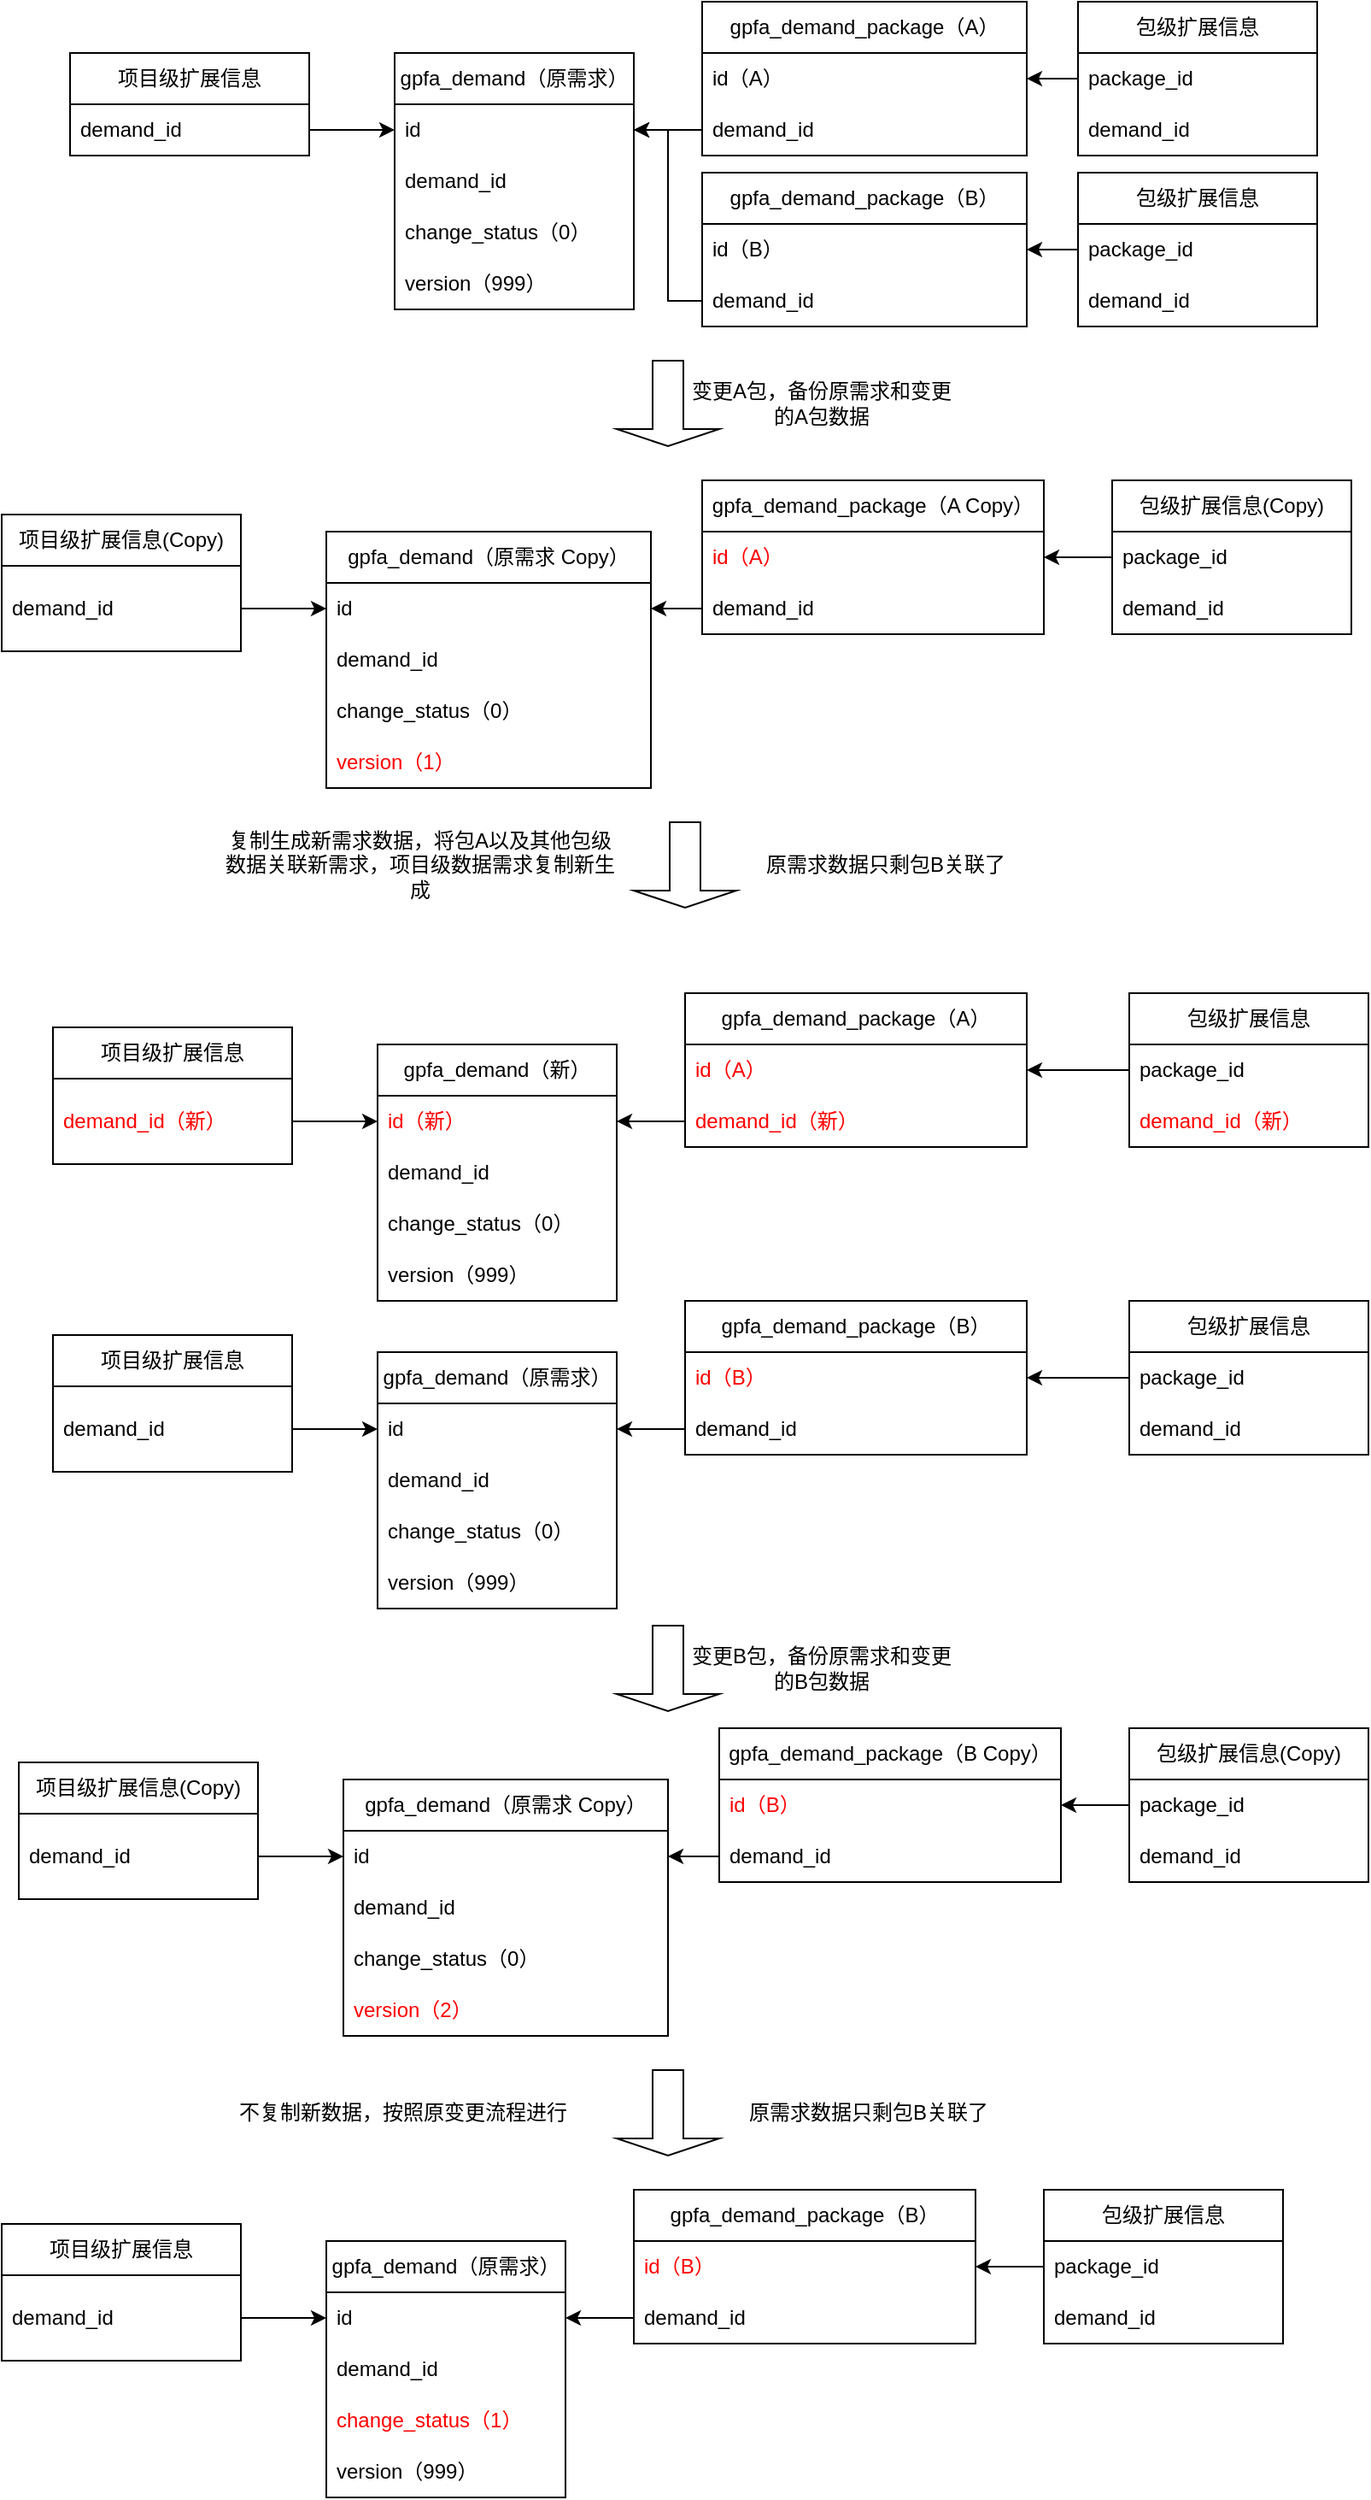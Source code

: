 <mxfile version="24.7.4">
  <diagram name="第 1 页" id="I9Ys1F_-G1VULmeVD_Wq">
    <mxGraphModel dx="1877" dy="529" grid="1" gridSize="10" guides="1" tooltips="1" connect="1" arrows="1" fold="1" page="1" pageScale="1" pageWidth="827" pageHeight="1169" math="0" shadow="0">
      <root>
        <mxCell id="0" />
        <mxCell id="1" parent="0" />
        <mxCell id="A11gRQvkqmPCRC_q29OH-1" value="gpfa_demand（原需求）" style="swimlane;fontStyle=0;childLayout=stackLayout;horizontal=1;startSize=30;horizontalStack=0;resizeParent=1;resizeParentMax=0;resizeLast=0;collapsible=1;marginBottom=0;whiteSpace=wrap;html=1;" parent="1" vertex="1">
          <mxGeometry x="150" y="50" width="140" height="150" as="geometry" />
        </mxCell>
        <mxCell id="A11gRQvkqmPCRC_q29OH-2" value="id" style="text;strokeColor=none;fillColor=none;align=left;verticalAlign=middle;spacingLeft=4;spacingRight=4;overflow=hidden;points=[[0,0.5],[1,0.5]];portConstraint=eastwest;rotatable=0;whiteSpace=wrap;html=1;" parent="A11gRQvkqmPCRC_q29OH-1" vertex="1">
          <mxGeometry y="30" width="140" height="30" as="geometry" />
        </mxCell>
        <mxCell id="A11gRQvkqmPCRC_q29OH-3" value="&lt;div&gt;demand_id&lt;/div&gt;" style="text;strokeColor=none;fillColor=none;align=left;verticalAlign=middle;spacingLeft=4;spacingRight=4;overflow=hidden;points=[[0,0.5],[1,0.5]];portConstraint=eastwest;rotatable=0;whiteSpace=wrap;html=1;" parent="A11gRQvkqmPCRC_q29OH-1" vertex="1">
          <mxGeometry y="60" width="140" height="30" as="geometry" />
        </mxCell>
        <mxCell id="A11gRQvkqmPCRC_q29OH-4" value="change_status（0）" style="text;strokeColor=none;fillColor=none;align=left;verticalAlign=middle;spacingLeft=4;spacingRight=4;overflow=hidden;points=[[0,0.5],[1,0.5]];portConstraint=eastwest;rotatable=0;whiteSpace=wrap;html=1;" parent="A11gRQvkqmPCRC_q29OH-1" vertex="1">
          <mxGeometry y="90" width="140" height="30" as="geometry" />
        </mxCell>
        <mxCell id="A11gRQvkqmPCRC_q29OH-44" value="version（999）" style="text;strokeColor=none;fillColor=none;align=left;verticalAlign=middle;spacingLeft=4;spacingRight=4;overflow=hidden;points=[[0,0.5],[1,0.5]];portConstraint=eastwest;rotatable=0;whiteSpace=wrap;html=1;" parent="A11gRQvkqmPCRC_q29OH-1" vertex="1">
          <mxGeometry y="120" width="140" height="30" as="geometry" />
        </mxCell>
        <mxCell id="A11gRQvkqmPCRC_q29OH-5" value="gpfa_demand_package（A）" style="swimlane;fontStyle=0;childLayout=stackLayout;horizontal=1;startSize=30;horizontalStack=0;resizeParent=1;resizeParentMax=0;resizeLast=0;collapsible=1;marginBottom=0;whiteSpace=wrap;html=1;" parent="1" vertex="1">
          <mxGeometry x="330" y="20" width="190" height="90" as="geometry" />
        </mxCell>
        <mxCell id="A11gRQvkqmPCRC_q29OH-6" value="id（A）" style="text;strokeColor=none;fillColor=none;align=left;verticalAlign=middle;spacingLeft=4;spacingRight=4;overflow=hidden;points=[[0,0.5],[1,0.5]];portConstraint=eastwest;rotatable=0;whiteSpace=wrap;html=1;" parent="A11gRQvkqmPCRC_q29OH-5" vertex="1">
          <mxGeometry y="30" width="190" height="30" as="geometry" />
        </mxCell>
        <mxCell id="A11gRQvkqmPCRC_q29OH-7" value="&lt;div&gt;demand_id&lt;/div&gt;" style="text;strokeColor=none;fillColor=none;align=left;verticalAlign=middle;spacingLeft=4;spacingRight=4;overflow=hidden;points=[[0,0.5],[1,0.5]];portConstraint=eastwest;rotatable=0;whiteSpace=wrap;html=1;" parent="A11gRQvkqmPCRC_q29OH-5" vertex="1">
          <mxGeometry y="60" width="190" height="30" as="geometry" />
        </mxCell>
        <mxCell id="A11gRQvkqmPCRC_q29OH-10" value="包级扩展信息" style="swimlane;fontStyle=0;childLayout=stackLayout;horizontal=1;startSize=30;horizontalStack=0;resizeParent=1;resizeParentMax=0;resizeLast=0;collapsible=1;marginBottom=0;whiteSpace=wrap;html=1;" parent="1" vertex="1">
          <mxGeometry x="550" y="20" width="140" height="90" as="geometry" />
        </mxCell>
        <mxCell id="A11gRQvkqmPCRC_q29OH-11" value="package_id" style="text;strokeColor=none;fillColor=none;align=left;verticalAlign=middle;spacingLeft=4;spacingRight=4;overflow=hidden;points=[[0,0.5],[1,0.5]];portConstraint=eastwest;rotatable=0;whiteSpace=wrap;html=1;" parent="A11gRQvkqmPCRC_q29OH-10" vertex="1">
          <mxGeometry y="30" width="140" height="30" as="geometry" />
        </mxCell>
        <mxCell id="A11gRQvkqmPCRC_q29OH-12" value="&lt;div&gt;demand_id&lt;/div&gt;" style="text;strokeColor=none;fillColor=none;align=left;verticalAlign=middle;spacingLeft=4;spacingRight=4;overflow=hidden;points=[[0,0.5],[1,0.5]];portConstraint=eastwest;rotatable=0;whiteSpace=wrap;html=1;" parent="A11gRQvkqmPCRC_q29OH-10" vertex="1">
          <mxGeometry y="60" width="140" height="30" as="geometry" />
        </mxCell>
        <mxCell id="A11gRQvkqmPCRC_q29OH-13" value="项目级扩展信息" style="swimlane;fontStyle=0;childLayout=stackLayout;horizontal=1;startSize=30;horizontalStack=0;resizeParent=1;resizeParentMax=0;resizeLast=0;collapsible=1;marginBottom=0;whiteSpace=wrap;html=1;" parent="1" vertex="1">
          <mxGeometry x="-40" y="50" width="140" height="60" as="geometry" />
        </mxCell>
        <mxCell id="A11gRQvkqmPCRC_q29OH-15" value="&lt;div&gt;demand_id&lt;/div&gt;" style="text;strokeColor=none;fillColor=none;align=left;verticalAlign=middle;spacingLeft=4;spacingRight=4;overflow=hidden;points=[[0,0.5],[1,0.5]];portConstraint=eastwest;rotatable=0;whiteSpace=wrap;html=1;" parent="A11gRQvkqmPCRC_q29OH-13" vertex="1">
          <mxGeometry y="30" width="140" height="30" as="geometry" />
        </mxCell>
        <mxCell id="A11gRQvkqmPCRC_q29OH-16" style="edgeStyle=orthogonalEdgeStyle;rounded=0;orthogonalLoop=1;jettySize=auto;html=1;" parent="1" source="A11gRQvkqmPCRC_q29OH-15" target="A11gRQvkqmPCRC_q29OH-2" edge="1">
          <mxGeometry relative="1" as="geometry" />
        </mxCell>
        <mxCell id="A11gRQvkqmPCRC_q29OH-18" style="edgeStyle=orthogonalEdgeStyle;rounded=0;orthogonalLoop=1;jettySize=auto;html=1;entryX=1;entryY=0.5;entryDx=0;entryDy=0;" parent="1" source="A11gRQvkqmPCRC_q29OH-7" target="A11gRQvkqmPCRC_q29OH-2" edge="1">
          <mxGeometry relative="1" as="geometry" />
        </mxCell>
        <mxCell id="A11gRQvkqmPCRC_q29OH-19" style="edgeStyle=orthogonalEdgeStyle;rounded=0;orthogonalLoop=1;jettySize=auto;html=1;" parent="1" source="A11gRQvkqmPCRC_q29OH-11" target="A11gRQvkqmPCRC_q29OH-6" edge="1">
          <mxGeometry relative="1" as="geometry" />
        </mxCell>
        <mxCell id="A11gRQvkqmPCRC_q29OH-20" value="gpfa_demand（新）" style="swimlane;fontStyle=0;childLayout=stackLayout;horizontal=1;startSize=30;horizontalStack=0;resizeParent=1;resizeParentMax=0;resizeLast=0;collapsible=1;marginBottom=0;whiteSpace=wrap;html=1;" parent="1" vertex="1">
          <mxGeometry x="140" y="630" width="140" height="150" as="geometry" />
        </mxCell>
        <mxCell id="A11gRQvkqmPCRC_q29OH-21" value="&lt;font color=&quot;#ff0000&quot;&gt;id（新）&lt;/font&gt;" style="text;strokeColor=none;fillColor=none;align=left;verticalAlign=middle;spacingLeft=4;spacingRight=4;overflow=hidden;points=[[0,0.5],[1,0.5]];portConstraint=eastwest;rotatable=0;whiteSpace=wrap;html=1;" parent="A11gRQvkqmPCRC_q29OH-20" vertex="1">
          <mxGeometry y="30" width="140" height="30" as="geometry" />
        </mxCell>
        <mxCell id="A11gRQvkqmPCRC_q29OH-22" value="&lt;div&gt;demand_id&lt;/div&gt;" style="text;strokeColor=none;fillColor=none;align=left;verticalAlign=middle;spacingLeft=4;spacingRight=4;overflow=hidden;points=[[0,0.5],[1,0.5]];portConstraint=eastwest;rotatable=0;whiteSpace=wrap;html=1;" parent="A11gRQvkqmPCRC_q29OH-20" vertex="1">
          <mxGeometry y="60" width="140" height="30" as="geometry" />
        </mxCell>
        <mxCell id="A11gRQvkqmPCRC_q29OH-23" value="change_status（0）" style="text;strokeColor=none;fillColor=none;align=left;verticalAlign=middle;spacingLeft=4;spacingRight=4;overflow=hidden;points=[[0,0.5],[1,0.5]];portConstraint=eastwest;rotatable=0;whiteSpace=wrap;html=1;" parent="A11gRQvkqmPCRC_q29OH-20" vertex="1">
          <mxGeometry y="90" width="140" height="30" as="geometry" />
        </mxCell>
        <mxCell id="A11gRQvkqmPCRC_q29OH-45" value="version（999）" style="text;strokeColor=none;fillColor=none;align=left;verticalAlign=middle;spacingLeft=4;spacingRight=4;overflow=hidden;points=[[0,0.5],[1,0.5]];portConstraint=eastwest;rotatable=0;whiteSpace=wrap;html=1;" parent="A11gRQvkqmPCRC_q29OH-20" vertex="1">
          <mxGeometry y="120" width="140" height="30" as="geometry" />
        </mxCell>
        <mxCell id="A11gRQvkqmPCRC_q29OH-24" value="gpfa_demand_package（A）" style="swimlane;fontStyle=0;childLayout=stackLayout;horizontal=1;startSize=30;horizontalStack=0;resizeParent=1;resizeParentMax=0;resizeLast=0;collapsible=1;marginBottom=0;whiteSpace=wrap;html=1;" parent="1" vertex="1">
          <mxGeometry x="320" y="600" width="200" height="90" as="geometry" />
        </mxCell>
        <mxCell id="A11gRQvkqmPCRC_q29OH-25" value="&lt;font color=&quot;#ff0000&quot;&gt;id（A）&lt;/font&gt;" style="text;strokeColor=none;fillColor=none;align=left;verticalAlign=middle;spacingLeft=4;spacingRight=4;overflow=hidden;points=[[0,0.5],[1,0.5]];portConstraint=eastwest;rotatable=0;whiteSpace=wrap;html=1;" parent="A11gRQvkqmPCRC_q29OH-24" vertex="1">
          <mxGeometry y="30" width="200" height="30" as="geometry" />
        </mxCell>
        <mxCell id="A11gRQvkqmPCRC_q29OH-26" value="&lt;div&gt;&lt;font color=&quot;#ff0000&quot;&gt;demand_id（新）&lt;/font&gt;&lt;/div&gt;" style="text;strokeColor=none;fillColor=none;align=left;verticalAlign=middle;spacingLeft=4;spacingRight=4;overflow=hidden;points=[[0,0.5],[1,0.5]];portConstraint=eastwest;rotatable=0;whiteSpace=wrap;html=1;" parent="A11gRQvkqmPCRC_q29OH-24" vertex="1">
          <mxGeometry y="60" width="200" height="30" as="geometry" />
        </mxCell>
        <mxCell id="A11gRQvkqmPCRC_q29OH-27" value="包级扩展信息" style="swimlane;fontStyle=0;childLayout=stackLayout;horizontal=1;startSize=30;horizontalStack=0;resizeParent=1;resizeParentMax=0;resizeLast=0;collapsible=1;marginBottom=0;whiteSpace=wrap;html=1;" parent="1" vertex="1">
          <mxGeometry x="580" y="600" width="140" height="90" as="geometry" />
        </mxCell>
        <mxCell id="A11gRQvkqmPCRC_q29OH-28" value="package_id" style="text;strokeColor=none;fillColor=none;align=left;verticalAlign=middle;spacingLeft=4;spacingRight=4;overflow=hidden;points=[[0,0.5],[1,0.5]];portConstraint=eastwest;rotatable=0;whiteSpace=wrap;html=1;" parent="A11gRQvkqmPCRC_q29OH-27" vertex="1">
          <mxGeometry y="30" width="140" height="30" as="geometry" />
        </mxCell>
        <mxCell id="A11gRQvkqmPCRC_q29OH-29" value="&lt;div&gt;&lt;font color=&quot;#ff0000&quot;&gt;demand_id（新）&lt;/font&gt;&lt;/div&gt;" style="text;strokeColor=none;fillColor=none;align=left;verticalAlign=middle;spacingLeft=4;spacingRight=4;overflow=hidden;points=[[0,0.5],[1,0.5]];portConstraint=eastwest;rotatable=0;whiteSpace=wrap;html=1;" parent="A11gRQvkqmPCRC_q29OH-27" vertex="1">
          <mxGeometry y="60" width="140" height="30" as="geometry" />
        </mxCell>
        <mxCell id="A11gRQvkqmPCRC_q29OH-30" value="项目级扩展信息" style="swimlane;fontStyle=0;childLayout=stackLayout;horizontal=1;startSize=30;horizontalStack=0;resizeParent=1;resizeParentMax=0;resizeLast=0;collapsible=1;marginBottom=0;whiteSpace=wrap;html=1;" parent="1" vertex="1">
          <mxGeometry x="-50" y="620" width="140" height="80" as="geometry" />
        </mxCell>
        <mxCell id="A11gRQvkqmPCRC_q29OH-31" value="&lt;div&gt;&lt;font color=&quot;#ff0000&quot;&gt;demand_id（新）&lt;/font&gt;&lt;/div&gt;" style="text;strokeColor=none;fillColor=none;align=left;verticalAlign=middle;spacingLeft=4;spacingRight=4;overflow=hidden;points=[[0,0.5],[1,0.5]];portConstraint=eastwest;rotatable=0;whiteSpace=wrap;html=1;" parent="A11gRQvkqmPCRC_q29OH-30" vertex="1">
          <mxGeometry y="30" width="140" height="50" as="geometry" />
        </mxCell>
        <mxCell id="A11gRQvkqmPCRC_q29OH-32" style="edgeStyle=orthogonalEdgeStyle;rounded=0;orthogonalLoop=1;jettySize=auto;html=1;" parent="1" source="A11gRQvkqmPCRC_q29OH-31" target="A11gRQvkqmPCRC_q29OH-21" edge="1">
          <mxGeometry relative="1" as="geometry" />
        </mxCell>
        <mxCell id="A11gRQvkqmPCRC_q29OH-33" style="edgeStyle=orthogonalEdgeStyle;rounded=0;orthogonalLoop=1;jettySize=auto;html=1;entryX=1;entryY=0.5;entryDx=0;entryDy=0;" parent="1" source="A11gRQvkqmPCRC_q29OH-26" target="A11gRQvkqmPCRC_q29OH-21" edge="1">
          <mxGeometry relative="1" as="geometry" />
        </mxCell>
        <mxCell id="A11gRQvkqmPCRC_q29OH-34" style="edgeStyle=orthogonalEdgeStyle;rounded=0;orthogonalLoop=1;jettySize=auto;html=1;" parent="1" source="A11gRQvkqmPCRC_q29OH-28" target="A11gRQvkqmPCRC_q29OH-25" edge="1">
          <mxGeometry relative="1" as="geometry" />
        </mxCell>
        <mxCell id="A11gRQvkqmPCRC_q29OH-36" value="gpfa_demand_package（B）" style="swimlane;fontStyle=0;childLayout=stackLayout;horizontal=1;startSize=30;horizontalStack=0;resizeParent=1;resizeParentMax=0;resizeLast=0;collapsible=1;marginBottom=0;whiteSpace=wrap;html=1;" parent="1" vertex="1">
          <mxGeometry x="330" y="120" width="190" height="90" as="geometry" />
        </mxCell>
        <mxCell id="A11gRQvkqmPCRC_q29OH-37" value="id（B）" style="text;strokeColor=none;fillColor=none;align=left;verticalAlign=middle;spacingLeft=4;spacingRight=4;overflow=hidden;points=[[0,0.5],[1,0.5]];portConstraint=eastwest;rotatable=0;whiteSpace=wrap;html=1;" parent="A11gRQvkqmPCRC_q29OH-36" vertex="1">
          <mxGeometry y="30" width="190" height="30" as="geometry" />
        </mxCell>
        <mxCell id="A11gRQvkqmPCRC_q29OH-38" value="&lt;div&gt;demand_id&lt;/div&gt;" style="text;strokeColor=none;fillColor=none;align=left;verticalAlign=middle;spacingLeft=4;spacingRight=4;overflow=hidden;points=[[0,0.5],[1,0.5]];portConstraint=eastwest;rotatable=0;whiteSpace=wrap;html=1;" parent="A11gRQvkqmPCRC_q29OH-36" vertex="1">
          <mxGeometry y="60" width="190" height="30" as="geometry" />
        </mxCell>
        <mxCell id="A11gRQvkqmPCRC_q29OH-39" value="包级扩展信息" style="swimlane;fontStyle=0;childLayout=stackLayout;horizontal=1;startSize=30;horizontalStack=0;resizeParent=1;resizeParentMax=0;resizeLast=0;collapsible=1;marginBottom=0;whiteSpace=wrap;html=1;" parent="1" vertex="1">
          <mxGeometry x="550" y="120" width="140" height="90" as="geometry" />
        </mxCell>
        <mxCell id="A11gRQvkqmPCRC_q29OH-40" value="package_id" style="text;strokeColor=none;fillColor=none;align=left;verticalAlign=middle;spacingLeft=4;spacingRight=4;overflow=hidden;points=[[0,0.5],[1,0.5]];portConstraint=eastwest;rotatable=0;whiteSpace=wrap;html=1;" parent="A11gRQvkqmPCRC_q29OH-39" vertex="1">
          <mxGeometry y="30" width="140" height="30" as="geometry" />
        </mxCell>
        <mxCell id="A11gRQvkqmPCRC_q29OH-41" value="&lt;div&gt;demand_id&lt;/div&gt;" style="text;strokeColor=none;fillColor=none;align=left;verticalAlign=middle;spacingLeft=4;spacingRight=4;overflow=hidden;points=[[0,0.5],[1,0.5]];portConstraint=eastwest;rotatable=0;whiteSpace=wrap;html=1;" parent="A11gRQvkqmPCRC_q29OH-39" vertex="1">
          <mxGeometry y="60" width="140" height="30" as="geometry" />
        </mxCell>
        <mxCell id="A11gRQvkqmPCRC_q29OH-42" style="edgeStyle=orthogonalEdgeStyle;rounded=0;orthogonalLoop=1;jettySize=auto;html=1;" parent="1" source="A11gRQvkqmPCRC_q29OH-40" target="A11gRQvkqmPCRC_q29OH-37" edge="1">
          <mxGeometry relative="1" as="geometry" />
        </mxCell>
        <mxCell id="A11gRQvkqmPCRC_q29OH-43" style="edgeStyle=orthogonalEdgeStyle;rounded=0;orthogonalLoop=1;jettySize=auto;html=1;entryX=1;entryY=0.5;entryDx=0;entryDy=0;" parent="1" source="A11gRQvkqmPCRC_q29OH-38" target="A11gRQvkqmPCRC_q29OH-2" edge="1">
          <mxGeometry relative="1" as="geometry" />
        </mxCell>
        <mxCell id="A11gRQvkqmPCRC_q29OH-62" value="gpfa_demand（原需求）" style="swimlane;fontStyle=0;childLayout=stackLayout;horizontal=1;startSize=30;horizontalStack=0;resizeParent=1;resizeParentMax=0;resizeLast=0;collapsible=1;marginBottom=0;whiteSpace=wrap;html=1;" parent="1" vertex="1">
          <mxGeometry x="140" y="810" width="140" height="150" as="geometry" />
        </mxCell>
        <mxCell id="A11gRQvkqmPCRC_q29OH-63" value="id" style="text;strokeColor=none;fillColor=none;align=left;verticalAlign=middle;spacingLeft=4;spacingRight=4;overflow=hidden;points=[[0,0.5],[1,0.5]];portConstraint=eastwest;rotatable=0;whiteSpace=wrap;html=1;" parent="A11gRQvkqmPCRC_q29OH-62" vertex="1">
          <mxGeometry y="30" width="140" height="30" as="geometry" />
        </mxCell>
        <mxCell id="A11gRQvkqmPCRC_q29OH-64" value="&lt;div&gt;demand_id&lt;/div&gt;" style="text;strokeColor=none;fillColor=none;align=left;verticalAlign=middle;spacingLeft=4;spacingRight=4;overflow=hidden;points=[[0,0.5],[1,0.5]];portConstraint=eastwest;rotatable=0;whiteSpace=wrap;html=1;" parent="A11gRQvkqmPCRC_q29OH-62" vertex="1">
          <mxGeometry y="60" width="140" height="30" as="geometry" />
        </mxCell>
        <mxCell id="A11gRQvkqmPCRC_q29OH-65" value="change_status（0）" style="text;strokeColor=none;fillColor=none;align=left;verticalAlign=middle;spacingLeft=4;spacingRight=4;overflow=hidden;points=[[0,0.5],[1,0.5]];portConstraint=eastwest;rotatable=0;whiteSpace=wrap;html=1;" parent="A11gRQvkqmPCRC_q29OH-62" vertex="1">
          <mxGeometry y="90" width="140" height="30" as="geometry" />
        </mxCell>
        <mxCell id="A11gRQvkqmPCRC_q29OH-66" value="version（999）" style="text;strokeColor=none;fillColor=none;align=left;verticalAlign=middle;spacingLeft=4;spacingRight=4;overflow=hidden;points=[[0,0.5],[1,0.5]];portConstraint=eastwest;rotatable=0;whiteSpace=wrap;html=1;" parent="A11gRQvkqmPCRC_q29OH-62" vertex="1">
          <mxGeometry y="120" width="140" height="30" as="geometry" />
        </mxCell>
        <mxCell id="A11gRQvkqmPCRC_q29OH-67" value="gpfa_demand_package（B）" style="swimlane;fontStyle=0;childLayout=stackLayout;horizontal=1;startSize=30;horizontalStack=0;resizeParent=1;resizeParentMax=0;resizeLast=0;collapsible=1;marginBottom=0;whiteSpace=wrap;html=1;" parent="1" vertex="1">
          <mxGeometry x="320" y="780" width="200" height="90" as="geometry" />
        </mxCell>
        <mxCell id="A11gRQvkqmPCRC_q29OH-68" value="&lt;font color=&quot;#ff0000&quot;&gt;id（B）&lt;/font&gt;" style="text;strokeColor=none;fillColor=none;align=left;verticalAlign=middle;spacingLeft=4;spacingRight=4;overflow=hidden;points=[[0,0.5],[1,0.5]];portConstraint=eastwest;rotatable=0;whiteSpace=wrap;html=1;" parent="A11gRQvkqmPCRC_q29OH-67" vertex="1">
          <mxGeometry y="30" width="200" height="30" as="geometry" />
        </mxCell>
        <mxCell id="A11gRQvkqmPCRC_q29OH-69" value="&lt;div&gt;demand_id&lt;/div&gt;" style="text;strokeColor=none;fillColor=none;align=left;verticalAlign=middle;spacingLeft=4;spacingRight=4;overflow=hidden;points=[[0,0.5],[1,0.5]];portConstraint=eastwest;rotatable=0;whiteSpace=wrap;html=1;" parent="A11gRQvkqmPCRC_q29OH-67" vertex="1">
          <mxGeometry y="60" width="200" height="30" as="geometry" />
        </mxCell>
        <mxCell id="A11gRQvkqmPCRC_q29OH-70" value="包级扩展信息" style="swimlane;fontStyle=0;childLayout=stackLayout;horizontal=1;startSize=30;horizontalStack=0;resizeParent=1;resizeParentMax=0;resizeLast=0;collapsible=1;marginBottom=0;whiteSpace=wrap;html=1;" parent="1" vertex="1">
          <mxGeometry x="580" y="780" width="140" height="90" as="geometry" />
        </mxCell>
        <mxCell id="A11gRQvkqmPCRC_q29OH-71" value="package_id" style="text;strokeColor=none;fillColor=none;align=left;verticalAlign=middle;spacingLeft=4;spacingRight=4;overflow=hidden;points=[[0,0.5],[1,0.5]];portConstraint=eastwest;rotatable=0;whiteSpace=wrap;html=1;" parent="A11gRQvkqmPCRC_q29OH-70" vertex="1">
          <mxGeometry y="30" width="140" height="30" as="geometry" />
        </mxCell>
        <mxCell id="A11gRQvkqmPCRC_q29OH-72" value="&lt;div&gt;demand_id&lt;/div&gt;" style="text;strokeColor=none;fillColor=none;align=left;verticalAlign=middle;spacingLeft=4;spacingRight=4;overflow=hidden;points=[[0,0.5],[1,0.5]];portConstraint=eastwest;rotatable=0;whiteSpace=wrap;html=1;" parent="A11gRQvkqmPCRC_q29OH-70" vertex="1">
          <mxGeometry y="60" width="140" height="30" as="geometry" />
        </mxCell>
        <mxCell id="A11gRQvkqmPCRC_q29OH-73" value="项目级扩展信息" style="swimlane;fontStyle=0;childLayout=stackLayout;horizontal=1;startSize=30;horizontalStack=0;resizeParent=1;resizeParentMax=0;resizeLast=0;collapsible=1;marginBottom=0;whiteSpace=wrap;html=1;" parent="1" vertex="1">
          <mxGeometry x="-50" y="800" width="140" height="80" as="geometry" />
        </mxCell>
        <mxCell id="A11gRQvkqmPCRC_q29OH-74" value="&lt;div&gt;demand_id&lt;/div&gt;" style="text;strokeColor=none;fillColor=none;align=left;verticalAlign=middle;spacingLeft=4;spacingRight=4;overflow=hidden;points=[[0,0.5],[1,0.5]];portConstraint=eastwest;rotatable=0;whiteSpace=wrap;html=1;" parent="A11gRQvkqmPCRC_q29OH-73" vertex="1">
          <mxGeometry y="30" width="140" height="50" as="geometry" />
        </mxCell>
        <mxCell id="A11gRQvkqmPCRC_q29OH-75" style="edgeStyle=orthogonalEdgeStyle;rounded=0;orthogonalLoop=1;jettySize=auto;html=1;" parent="1" source="A11gRQvkqmPCRC_q29OH-74" target="A11gRQvkqmPCRC_q29OH-63" edge="1">
          <mxGeometry relative="1" as="geometry" />
        </mxCell>
        <mxCell id="A11gRQvkqmPCRC_q29OH-76" style="edgeStyle=orthogonalEdgeStyle;rounded=0;orthogonalLoop=1;jettySize=auto;html=1;entryX=1;entryY=0.5;entryDx=0;entryDy=0;" parent="1" source="A11gRQvkqmPCRC_q29OH-69" target="A11gRQvkqmPCRC_q29OH-63" edge="1">
          <mxGeometry relative="1" as="geometry" />
        </mxCell>
        <mxCell id="A11gRQvkqmPCRC_q29OH-77" style="edgeStyle=orthogonalEdgeStyle;rounded=0;orthogonalLoop=1;jettySize=auto;html=1;" parent="1" source="A11gRQvkqmPCRC_q29OH-71" target="A11gRQvkqmPCRC_q29OH-68" edge="1">
          <mxGeometry relative="1" as="geometry" />
        </mxCell>
        <mxCell id="C_WyQ4mjt2KQoDGE2Ylt-1" value="gpfa_demand（原需求 Copy）" style="swimlane;fontStyle=0;childLayout=stackLayout;horizontal=1;startSize=30;horizontalStack=0;resizeParent=1;resizeParentMax=0;resizeLast=0;collapsible=1;marginBottom=0;whiteSpace=wrap;html=1;" vertex="1" parent="1">
          <mxGeometry x="110" y="330" width="190" height="150" as="geometry" />
        </mxCell>
        <mxCell id="C_WyQ4mjt2KQoDGE2Ylt-2" value="id" style="text;strokeColor=none;fillColor=none;align=left;verticalAlign=middle;spacingLeft=4;spacingRight=4;overflow=hidden;points=[[0,0.5],[1,0.5]];portConstraint=eastwest;rotatable=0;whiteSpace=wrap;html=1;" vertex="1" parent="C_WyQ4mjt2KQoDGE2Ylt-1">
          <mxGeometry y="30" width="190" height="30" as="geometry" />
        </mxCell>
        <mxCell id="C_WyQ4mjt2KQoDGE2Ylt-3" value="&lt;div&gt;demand_id&lt;/div&gt;" style="text;strokeColor=none;fillColor=none;align=left;verticalAlign=middle;spacingLeft=4;spacingRight=4;overflow=hidden;points=[[0,0.5],[1,0.5]];portConstraint=eastwest;rotatable=0;whiteSpace=wrap;html=1;" vertex="1" parent="C_WyQ4mjt2KQoDGE2Ylt-1">
          <mxGeometry y="60" width="190" height="30" as="geometry" />
        </mxCell>
        <mxCell id="C_WyQ4mjt2KQoDGE2Ylt-4" value="change_status（0）" style="text;strokeColor=none;fillColor=none;align=left;verticalAlign=middle;spacingLeft=4;spacingRight=4;overflow=hidden;points=[[0,0.5],[1,0.5]];portConstraint=eastwest;rotatable=0;whiteSpace=wrap;html=1;" vertex="1" parent="C_WyQ4mjt2KQoDGE2Ylt-1">
          <mxGeometry y="90" width="190" height="30" as="geometry" />
        </mxCell>
        <mxCell id="C_WyQ4mjt2KQoDGE2Ylt-5" value="&lt;font color=&quot;#ff0000&quot;&gt;version（1）&lt;/font&gt;" style="text;strokeColor=none;fillColor=none;align=left;verticalAlign=middle;spacingLeft=4;spacingRight=4;overflow=hidden;points=[[0,0.5],[1,0.5]];portConstraint=eastwest;rotatable=0;whiteSpace=wrap;html=1;" vertex="1" parent="C_WyQ4mjt2KQoDGE2Ylt-1">
          <mxGeometry y="120" width="190" height="30" as="geometry" />
        </mxCell>
        <mxCell id="C_WyQ4mjt2KQoDGE2Ylt-6" value="gpfa_demand_package（A Copy）" style="swimlane;fontStyle=0;childLayout=stackLayout;horizontal=1;startSize=30;horizontalStack=0;resizeParent=1;resizeParentMax=0;resizeLast=0;collapsible=1;marginBottom=0;whiteSpace=wrap;html=1;" vertex="1" parent="1">
          <mxGeometry x="330" y="300" width="200" height="90" as="geometry" />
        </mxCell>
        <mxCell id="C_WyQ4mjt2KQoDGE2Ylt-7" value="&lt;font color=&quot;#ff0000&quot;&gt;id（A）&lt;/font&gt;" style="text;strokeColor=none;fillColor=none;align=left;verticalAlign=middle;spacingLeft=4;spacingRight=4;overflow=hidden;points=[[0,0.5],[1,0.5]];portConstraint=eastwest;rotatable=0;whiteSpace=wrap;html=1;" vertex="1" parent="C_WyQ4mjt2KQoDGE2Ylt-6">
          <mxGeometry y="30" width="200" height="30" as="geometry" />
        </mxCell>
        <mxCell id="C_WyQ4mjt2KQoDGE2Ylt-8" value="&lt;div&gt;demand_id&lt;/div&gt;" style="text;strokeColor=none;fillColor=none;align=left;verticalAlign=middle;spacingLeft=4;spacingRight=4;overflow=hidden;points=[[0,0.5],[1,0.5]];portConstraint=eastwest;rotatable=0;whiteSpace=wrap;html=1;" vertex="1" parent="C_WyQ4mjt2KQoDGE2Ylt-6">
          <mxGeometry y="60" width="200" height="30" as="geometry" />
        </mxCell>
        <mxCell id="C_WyQ4mjt2KQoDGE2Ylt-9" value="包级扩展信息(Copy)" style="swimlane;fontStyle=0;childLayout=stackLayout;horizontal=1;startSize=30;horizontalStack=0;resizeParent=1;resizeParentMax=0;resizeLast=0;collapsible=1;marginBottom=0;whiteSpace=wrap;html=1;" vertex="1" parent="1">
          <mxGeometry x="570" y="300" width="140" height="90" as="geometry" />
        </mxCell>
        <mxCell id="C_WyQ4mjt2KQoDGE2Ylt-10" value="package_id" style="text;strokeColor=none;fillColor=none;align=left;verticalAlign=middle;spacingLeft=4;spacingRight=4;overflow=hidden;points=[[0,0.5],[1,0.5]];portConstraint=eastwest;rotatable=0;whiteSpace=wrap;html=1;" vertex="1" parent="C_WyQ4mjt2KQoDGE2Ylt-9">
          <mxGeometry y="30" width="140" height="30" as="geometry" />
        </mxCell>
        <mxCell id="C_WyQ4mjt2KQoDGE2Ylt-11" value="&lt;div&gt;demand_id&lt;/div&gt;" style="text;strokeColor=none;fillColor=none;align=left;verticalAlign=middle;spacingLeft=4;spacingRight=4;overflow=hidden;points=[[0,0.5],[1,0.5]];portConstraint=eastwest;rotatable=0;whiteSpace=wrap;html=1;" vertex="1" parent="C_WyQ4mjt2KQoDGE2Ylt-9">
          <mxGeometry y="60" width="140" height="30" as="geometry" />
        </mxCell>
        <mxCell id="C_WyQ4mjt2KQoDGE2Ylt-12" value="项目级扩展信息(Copy)" style="swimlane;fontStyle=0;childLayout=stackLayout;horizontal=1;startSize=30;horizontalStack=0;resizeParent=1;resizeParentMax=0;resizeLast=0;collapsible=1;marginBottom=0;whiteSpace=wrap;html=1;" vertex="1" parent="1">
          <mxGeometry x="-80" y="320" width="140" height="80" as="geometry" />
        </mxCell>
        <mxCell id="C_WyQ4mjt2KQoDGE2Ylt-13" value="&lt;div&gt;demand_id&lt;/div&gt;" style="text;strokeColor=none;fillColor=none;align=left;verticalAlign=middle;spacingLeft=4;spacingRight=4;overflow=hidden;points=[[0,0.5],[1,0.5]];portConstraint=eastwest;rotatable=0;whiteSpace=wrap;html=1;" vertex="1" parent="C_WyQ4mjt2KQoDGE2Ylt-12">
          <mxGeometry y="30" width="140" height="50" as="geometry" />
        </mxCell>
        <mxCell id="C_WyQ4mjt2KQoDGE2Ylt-14" style="edgeStyle=orthogonalEdgeStyle;rounded=0;orthogonalLoop=1;jettySize=auto;html=1;" edge="1" parent="1" source="C_WyQ4mjt2KQoDGE2Ylt-13" target="C_WyQ4mjt2KQoDGE2Ylt-2">
          <mxGeometry relative="1" as="geometry" />
        </mxCell>
        <mxCell id="C_WyQ4mjt2KQoDGE2Ylt-15" style="edgeStyle=orthogonalEdgeStyle;rounded=0;orthogonalLoop=1;jettySize=auto;html=1;entryX=1;entryY=0.5;entryDx=0;entryDy=0;" edge="1" parent="1" source="C_WyQ4mjt2KQoDGE2Ylt-8" target="C_WyQ4mjt2KQoDGE2Ylt-2">
          <mxGeometry relative="1" as="geometry" />
        </mxCell>
        <mxCell id="C_WyQ4mjt2KQoDGE2Ylt-16" style="edgeStyle=orthogonalEdgeStyle;rounded=0;orthogonalLoop=1;jettySize=auto;html=1;" edge="1" parent="1" source="C_WyQ4mjt2KQoDGE2Ylt-10" target="C_WyQ4mjt2KQoDGE2Ylt-7">
          <mxGeometry relative="1" as="geometry" />
        </mxCell>
        <mxCell id="C_WyQ4mjt2KQoDGE2Ylt-17" value="" style="shape=singleArrow;direction=south;whiteSpace=wrap;html=1;" vertex="1" parent="1">
          <mxGeometry x="280" y="230" width="60" height="50" as="geometry" />
        </mxCell>
        <mxCell id="C_WyQ4mjt2KQoDGE2Ylt-19" value="" style="shape=singleArrow;direction=south;whiteSpace=wrap;html=1;" vertex="1" parent="1">
          <mxGeometry x="290" y="500" width="60" height="50" as="geometry" />
        </mxCell>
        <mxCell id="C_WyQ4mjt2KQoDGE2Ylt-22" value="变更A包，备份原需求和变更的A包数据" style="text;html=1;align=center;verticalAlign=middle;whiteSpace=wrap;rounded=0;" vertex="1" parent="1">
          <mxGeometry x="320" y="240" width="160" height="30" as="geometry" />
        </mxCell>
        <mxCell id="C_WyQ4mjt2KQoDGE2Ylt-23" value="复制生成新需求数据，将包A以及其他包级数据关联新需求，项目级数据需求复制新生成" style="text;html=1;align=center;verticalAlign=middle;whiteSpace=wrap;rounded=0;" vertex="1" parent="1">
          <mxGeometry x="50" y="500" width="230" height="50" as="geometry" />
        </mxCell>
        <mxCell id="C_WyQ4mjt2KQoDGE2Ylt-24" value="原需求数据只剩包B关联了" style="text;html=1;align=center;verticalAlign=middle;whiteSpace=wrap;rounded=0;" vertex="1" parent="1">
          <mxGeometry x="360" y="500" width="155" height="50" as="geometry" />
        </mxCell>
        <mxCell id="C_WyQ4mjt2KQoDGE2Ylt-41" value="gpfa_demand（原需求 Copy）" style="swimlane;fontStyle=0;childLayout=stackLayout;horizontal=1;startSize=30;horizontalStack=0;resizeParent=1;resizeParentMax=0;resizeLast=0;collapsible=1;marginBottom=0;whiteSpace=wrap;html=1;" vertex="1" parent="1">
          <mxGeometry x="120" y="1060" width="190" height="150" as="geometry" />
        </mxCell>
        <mxCell id="C_WyQ4mjt2KQoDGE2Ylt-42" value="id" style="text;strokeColor=none;fillColor=none;align=left;verticalAlign=middle;spacingLeft=4;spacingRight=4;overflow=hidden;points=[[0,0.5],[1,0.5]];portConstraint=eastwest;rotatable=0;whiteSpace=wrap;html=1;" vertex="1" parent="C_WyQ4mjt2KQoDGE2Ylt-41">
          <mxGeometry y="30" width="190" height="30" as="geometry" />
        </mxCell>
        <mxCell id="C_WyQ4mjt2KQoDGE2Ylt-43" value="&lt;div&gt;demand_id&lt;/div&gt;" style="text;strokeColor=none;fillColor=none;align=left;verticalAlign=middle;spacingLeft=4;spacingRight=4;overflow=hidden;points=[[0,0.5],[1,0.5]];portConstraint=eastwest;rotatable=0;whiteSpace=wrap;html=1;" vertex="1" parent="C_WyQ4mjt2KQoDGE2Ylt-41">
          <mxGeometry y="60" width="190" height="30" as="geometry" />
        </mxCell>
        <mxCell id="C_WyQ4mjt2KQoDGE2Ylt-44" value="change_status（0）" style="text;strokeColor=none;fillColor=none;align=left;verticalAlign=middle;spacingLeft=4;spacingRight=4;overflow=hidden;points=[[0,0.5],[1,0.5]];portConstraint=eastwest;rotatable=0;whiteSpace=wrap;html=1;" vertex="1" parent="C_WyQ4mjt2KQoDGE2Ylt-41">
          <mxGeometry y="90" width="190" height="30" as="geometry" />
        </mxCell>
        <mxCell id="C_WyQ4mjt2KQoDGE2Ylt-45" value="&lt;font color=&quot;#ff0000&quot;&gt;version（2）&lt;/font&gt;" style="text;strokeColor=none;fillColor=none;align=left;verticalAlign=middle;spacingLeft=4;spacingRight=4;overflow=hidden;points=[[0,0.5],[1,0.5]];portConstraint=eastwest;rotatable=0;whiteSpace=wrap;html=1;" vertex="1" parent="C_WyQ4mjt2KQoDGE2Ylt-41">
          <mxGeometry y="120" width="190" height="30" as="geometry" />
        </mxCell>
        <mxCell id="C_WyQ4mjt2KQoDGE2Ylt-46" value="gpfa_demand_package（B Copy）" style="swimlane;fontStyle=0;childLayout=stackLayout;horizontal=1;startSize=30;horizontalStack=0;resizeParent=1;resizeParentMax=0;resizeLast=0;collapsible=1;marginBottom=0;whiteSpace=wrap;html=1;" vertex="1" parent="1">
          <mxGeometry x="340" y="1030" width="200" height="90" as="geometry" />
        </mxCell>
        <mxCell id="C_WyQ4mjt2KQoDGE2Ylt-47" value="&lt;font color=&quot;#ff0000&quot;&gt;id（B）&lt;/font&gt;" style="text;strokeColor=none;fillColor=none;align=left;verticalAlign=middle;spacingLeft=4;spacingRight=4;overflow=hidden;points=[[0,0.5],[1,0.5]];portConstraint=eastwest;rotatable=0;whiteSpace=wrap;html=1;" vertex="1" parent="C_WyQ4mjt2KQoDGE2Ylt-46">
          <mxGeometry y="30" width="200" height="30" as="geometry" />
        </mxCell>
        <mxCell id="C_WyQ4mjt2KQoDGE2Ylt-48" value="&lt;div&gt;demand_id&lt;/div&gt;" style="text;strokeColor=none;fillColor=none;align=left;verticalAlign=middle;spacingLeft=4;spacingRight=4;overflow=hidden;points=[[0,0.5],[1,0.5]];portConstraint=eastwest;rotatable=0;whiteSpace=wrap;html=1;" vertex="1" parent="C_WyQ4mjt2KQoDGE2Ylt-46">
          <mxGeometry y="60" width="200" height="30" as="geometry" />
        </mxCell>
        <mxCell id="C_WyQ4mjt2KQoDGE2Ylt-49" value="包级扩展信息(Copy)" style="swimlane;fontStyle=0;childLayout=stackLayout;horizontal=1;startSize=30;horizontalStack=0;resizeParent=1;resizeParentMax=0;resizeLast=0;collapsible=1;marginBottom=0;whiteSpace=wrap;html=1;" vertex="1" parent="1">
          <mxGeometry x="580" y="1030" width="140" height="90" as="geometry" />
        </mxCell>
        <mxCell id="C_WyQ4mjt2KQoDGE2Ylt-50" value="package_id" style="text;strokeColor=none;fillColor=none;align=left;verticalAlign=middle;spacingLeft=4;spacingRight=4;overflow=hidden;points=[[0,0.5],[1,0.5]];portConstraint=eastwest;rotatable=0;whiteSpace=wrap;html=1;" vertex="1" parent="C_WyQ4mjt2KQoDGE2Ylt-49">
          <mxGeometry y="30" width="140" height="30" as="geometry" />
        </mxCell>
        <mxCell id="C_WyQ4mjt2KQoDGE2Ylt-51" value="&lt;div&gt;demand_id&lt;/div&gt;" style="text;strokeColor=none;fillColor=none;align=left;verticalAlign=middle;spacingLeft=4;spacingRight=4;overflow=hidden;points=[[0,0.5],[1,0.5]];portConstraint=eastwest;rotatable=0;whiteSpace=wrap;html=1;" vertex="1" parent="C_WyQ4mjt2KQoDGE2Ylt-49">
          <mxGeometry y="60" width="140" height="30" as="geometry" />
        </mxCell>
        <mxCell id="C_WyQ4mjt2KQoDGE2Ylt-52" value="项目级扩展信息(Copy)" style="swimlane;fontStyle=0;childLayout=stackLayout;horizontal=1;startSize=30;horizontalStack=0;resizeParent=1;resizeParentMax=0;resizeLast=0;collapsible=1;marginBottom=0;whiteSpace=wrap;html=1;" vertex="1" parent="1">
          <mxGeometry x="-70" y="1050" width="140" height="80" as="geometry" />
        </mxCell>
        <mxCell id="C_WyQ4mjt2KQoDGE2Ylt-53" value="&lt;div&gt;demand_id&lt;/div&gt;" style="text;strokeColor=none;fillColor=none;align=left;verticalAlign=middle;spacingLeft=4;spacingRight=4;overflow=hidden;points=[[0,0.5],[1,0.5]];portConstraint=eastwest;rotatable=0;whiteSpace=wrap;html=1;" vertex="1" parent="C_WyQ4mjt2KQoDGE2Ylt-52">
          <mxGeometry y="30" width="140" height="50" as="geometry" />
        </mxCell>
        <mxCell id="C_WyQ4mjt2KQoDGE2Ylt-54" style="edgeStyle=orthogonalEdgeStyle;rounded=0;orthogonalLoop=1;jettySize=auto;html=1;" edge="1" parent="1" source="C_WyQ4mjt2KQoDGE2Ylt-53" target="C_WyQ4mjt2KQoDGE2Ylt-42">
          <mxGeometry relative="1" as="geometry" />
        </mxCell>
        <mxCell id="C_WyQ4mjt2KQoDGE2Ylt-55" style="edgeStyle=orthogonalEdgeStyle;rounded=0;orthogonalLoop=1;jettySize=auto;html=1;entryX=1;entryY=0.5;entryDx=0;entryDy=0;" edge="1" parent="1" source="C_WyQ4mjt2KQoDGE2Ylt-48" target="C_WyQ4mjt2KQoDGE2Ylt-42">
          <mxGeometry relative="1" as="geometry" />
        </mxCell>
        <mxCell id="C_WyQ4mjt2KQoDGE2Ylt-56" style="edgeStyle=orthogonalEdgeStyle;rounded=0;orthogonalLoop=1;jettySize=auto;html=1;" edge="1" parent="1" source="C_WyQ4mjt2KQoDGE2Ylt-50" target="C_WyQ4mjt2KQoDGE2Ylt-47">
          <mxGeometry relative="1" as="geometry" />
        </mxCell>
        <mxCell id="C_WyQ4mjt2KQoDGE2Ylt-59" value="" style="shape=singleArrow;direction=south;whiteSpace=wrap;html=1;" vertex="1" parent="1">
          <mxGeometry x="280" y="970" width="60" height="50" as="geometry" />
        </mxCell>
        <mxCell id="C_WyQ4mjt2KQoDGE2Ylt-60" value="变更B包，备份原需求和变更的B包数据" style="text;html=1;align=center;verticalAlign=middle;whiteSpace=wrap;rounded=0;" vertex="1" parent="1">
          <mxGeometry x="320" y="980" width="160" height="30" as="geometry" />
        </mxCell>
        <mxCell id="C_WyQ4mjt2KQoDGE2Ylt-61" value="gpfa_demand（原需求）" style="swimlane;fontStyle=0;childLayout=stackLayout;horizontal=1;startSize=30;horizontalStack=0;resizeParent=1;resizeParentMax=0;resizeLast=0;collapsible=1;marginBottom=0;whiteSpace=wrap;html=1;" vertex="1" parent="1">
          <mxGeometry x="110" y="1330" width="140" height="150" as="geometry" />
        </mxCell>
        <mxCell id="C_WyQ4mjt2KQoDGE2Ylt-62" value="id" style="text;strokeColor=none;fillColor=none;align=left;verticalAlign=middle;spacingLeft=4;spacingRight=4;overflow=hidden;points=[[0,0.5],[1,0.5]];portConstraint=eastwest;rotatable=0;whiteSpace=wrap;html=1;" vertex="1" parent="C_WyQ4mjt2KQoDGE2Ylt-61">
          <mxGeometry y="30" width="140" height="30" as="geometry" />
        </mxCell>
        <mxCell id="C_WyQ4mjt2KQoDGE2Ylt-63" value="&lt;div&gt;demand_id&lt;/div&gt;" style="text;strokeColor=none;fillColor=none;align=left;verticalAlign=middle;spacingLeft=4;spacingRight=4;overflow=hidden;points=[[0,0.5],[1,0.5]];portConstraint=eastwest;rotatable=0;whiteSpace=wrap;html=1;" vertex="1" parent="C_WyQ4mjt2KQoDGE2Ylt-61">
          <mxGeometry y="60" width="140" height="30" as="geometry" />
        </mxCell>
        <mxCell id="C_WyQ4mjt2KQoDGE2Ylt-64" value="&lt;font color=&quot;#ff0000&quot;&gt;change_status（1）&lt;/font&gt;" style="text;strokeColor=none;fillColor=none;align=left;verticalAlign=middle;spacingLeft=4;spacingRight=4;overflow=hidden;points=[[0,0.5],[1,0.5]];portConstraint=eastwest;rotatable=0;whiteSpace=wrap;html=1;" vertex="1" parent="C_WyQ4mjt2KQoDGE2Ylt-61">
          <mxGeometry y="90" width="140" height="30" as="geometry" />
        </mxCell>
        <mxCell id="C_WyQ4mjt2KQoDGE2Ylt-65" value="version（999）" style="text;strokeColor=none;fillColor=none;align=left;verticalAlign=middle;spacingLeft=4;spacingRight=4;overflow=hidden;points=[[0,0.5],[1,0.5]];portConstraint=eastwest;rotatable=0;whiteSpace=wrap;html=1;" vertex="1" parent="C_WyQ4mjt2KQoDGE2Ylt-61">
          <mxGeometry y="120" width="140" height="30" as="geometry" />
        </mxCell>
        <mxCell id="C_WyQ4mjt2KQoDGE2Ylt-66" value="gpfa_demand_package（B）" style="swimlane;fontStyle=0;childLayout=stackLayout;horizontal=1;startSize=30;horizontalStack=0;resizeParent=1;resizeParentMax=0;resizeLast=0;collapsible=1;marginBottom=0;whiteSpace=wrap;html=1;" vertex="1" parent="1">
          <mxGeometry x="290" y="1300" width="200" height="90" as="geometry" />
        </mxCell>
        <mxCell id="C_WyQ4mjt2KQoDGE2Ylt-67" value="&lt;font color=&quot;#ff0000&quot;&gt;id（B）&lt;/font&gt;" style="text;strokeColor=none;fillColor=none;align=left;verticalAlign=middle;spacingLeft=4;spacingRight=4;overflow=hidden;points=[[0,0.5],[1,0.5]];portConstraint=eastwest;rotatable=0;whiteSpace=wrap;html=1;" vertex="1" parent="C_WyQ4mjt2KQoDGE2Ylt-66">
          <mxGeometry y="30" width="200" height="30" as="geometry" />
        </mxCell>
        <mxCell id="C_WyQ4mjt2KQoDGE2Ylt-68" value="&lt;div&gt;demand_id&lt;/div&gt;" style="text;strokeColor=none;fillColor=none;align=left;verticalAlign=middle;spacingLeft=4;spacingRight=4;overflow=hidden;points=[[0,0.5],[1,0.5]];portConstraint=eastwest;rotatable=0;whiteSpace=wrap;html=1;" vertex="1" parent="C_WyQ4mjt2KQoDGE2Ylt-66">
          <mxGeometry y="60" width="200" height="30" as="geometry" />
        </mxCell>
        <mxCell id="C_WyQ4mjt2KQoDGE2Ylt-69" value="包级扩展信息" style="swimlane;fontStyle=0;childLayout=stackLayout;horizontal=1;startSize=30;horizontalStack=0;resizeParent=1;resizeParentMax=0;resizeLast=0;collapsible=1;marginBottom=0;whiteSpace=wrap;html=1;" vertex="1" parent="1">
          <mxGeometry x="530" y="1300" width="140" height="90" as="geometry" />
        </mxCell>
        <mxCell id="C_WyQ4mjt2KQoDGE2Ylt-70" value="package_id" style="text;strokeColor=none;fillColor=none;align=left;verticalAlign=middle;spacingLeft=4;spacingRight=4;overflow=hidden;points=[[0,0.5],[1,0.5]];portConstraint=eastwest;rotatable=0;whiteSpace=wrap;html=1;" vertex="1" parent="C_WyQ4mjt2KQoDGE2Ylt-69">
          <mxGeometry y="30" width="140" height="30" as="geometry" />
        </mxCell>
        <mxCell id="C_WyQ4mjt2KQoDGE2Ylt-71" value="&lt;div&gt;demand_id&lt;/div&gt;" style="text;strokeColor=none;fillColor=none;align=left;verticalAlign=middle;spacingLeft=4;spacingRight=4;overflow=hidden;points=[[0,0.5],[1,0.5]];portConstraint=eastwest;rotatable=0;whiteSpace=wrap;html=1;" vertex="1" parent="C_WyQ4mjt2KQoDGE2Ylt-69">
          <mxGeometry y="60" width="140" height="30" as="geometry" />
        </mxCell>
        <mxCell id="C_WyQ4mjt2KQoDGE2Ylt-72" value="项目级扩展信息" style="swimlane;fontStyle=0;childLayout=stackLayout;horizontal=1;startSize=30;horizontalStack=0;resizeParent=1;resizeParentMax=0;resizeLast=0;collapsible=1;marginBottom=0;whiteSpace=wrap;html=1;" vertex="1" parent="1">
          <mxGeometry x="-80" y="1320" width="140" height="80" as="geometry" />
        </mxCell>
        <mxCell id="C_WyQ4mjt2KQoDGE2Ylt-73" value="&lt;div&gt;demand_id&lt;/div&gt;" style="text;strokeColor=none;fillColor=none;align=left;verticalAlign=middle;spacingLeft=4;spacingRight=4;overflow=hidden;points=[[0,0.5],[1,0.5]];portConstraint=eastwest;rotatable=0;whiteSpace=wrap;html=1;" vertex="1" parent="C_WyQ4mjt2KQoDGE2Ylt-72">
          <mxGeometry y="30" width="140" height="50" as="geometry" />
        </mxCell>
        <mxCell id="C_WyQ4mjt2KQoDGE2Ylt-74" style="edgeStyle=orthogonalEdgeStyle;rounded=0;orthogonalLoop=1;jettySize=auto;html=1;" edge="1" parent="1" source="C_WyQ4mjt2KQoDGE2Ylt-73" target="C_WyQ4mjt2KQoDGE2Ylt-62">
          <mxGeometry relative="1" as="geometry" />
        </mxCell>
        <mxCell id="C_WyQ4mjt2KQoDGE2Ylt-75" style="edgeStyle=orthogonalEdgeStyle;rounded=0;orthogonalLoop=1;jettySize=auto;html=1;entryX=1;entryY=0.5;entryDx=0;entryDy=0;" edge="1" parent="1" source="C_WyQ4mjt2KQoDGE2Ylt-68" target="C_WyQ4mjt2KQoDGE2Ylt-62">
          <mxGeometry relative="1" as="geometry" />
        </mxCell>
        <mxCell id="C_WyQ4mjt2KQoDGE2Ylt-76" style="edgeStyle=orthogonalEdgeStyle;rounded=0;orthogonalLoop=1;jettySize=auto;html=1;" edge="1" parent="1" source="C_WyQ4mjt2KQoDGE2Ylt-70" target="C_WyQ4mjt2KQoDGE2Ylt-67">
          <mxGeometry relative="1" as="geometry" />
        </mxCell>
        <mxCell id="C_WyQ4mjt2KQoDGE2Ylt-77" value="" style="shape=singleArrow;direction=south;whiteSpace=wrap;html=1;" vertex="1" parent="1">
          <mxGeometry x="280" y="1230" width="60" height="50" as="geometry" />
        </mxCell>
        <mxCell id="C_WyQ4mjt2KQoDGE2Ylt-78" value="不复制新数据，按照原变更流程进行" style="text;html=1;align=center;verticalAlign=middle;whiteSpace=wrap;rounded=0;" vertex="1" parent="1">
          <mxGeometry x="40" y="1230" width="230" height="50" as="geometry" />
        </mxCell>
        <mxCell id="C_WyQ4mjt2KQoDGE2Ylt-79" value="原需求数据只剩包B关联了" style="text;html=1;align=center;verticalAlign=middle;whiteSpace=wrap;rounded=0;" vertex="1" parent="1">
          <mxGeometry x="350" y="1230" width="155" height="50" as="geometry" />
        </mxCell>
      </root>
    </mxGraphModel>
  </diagram>
</mxfile>
